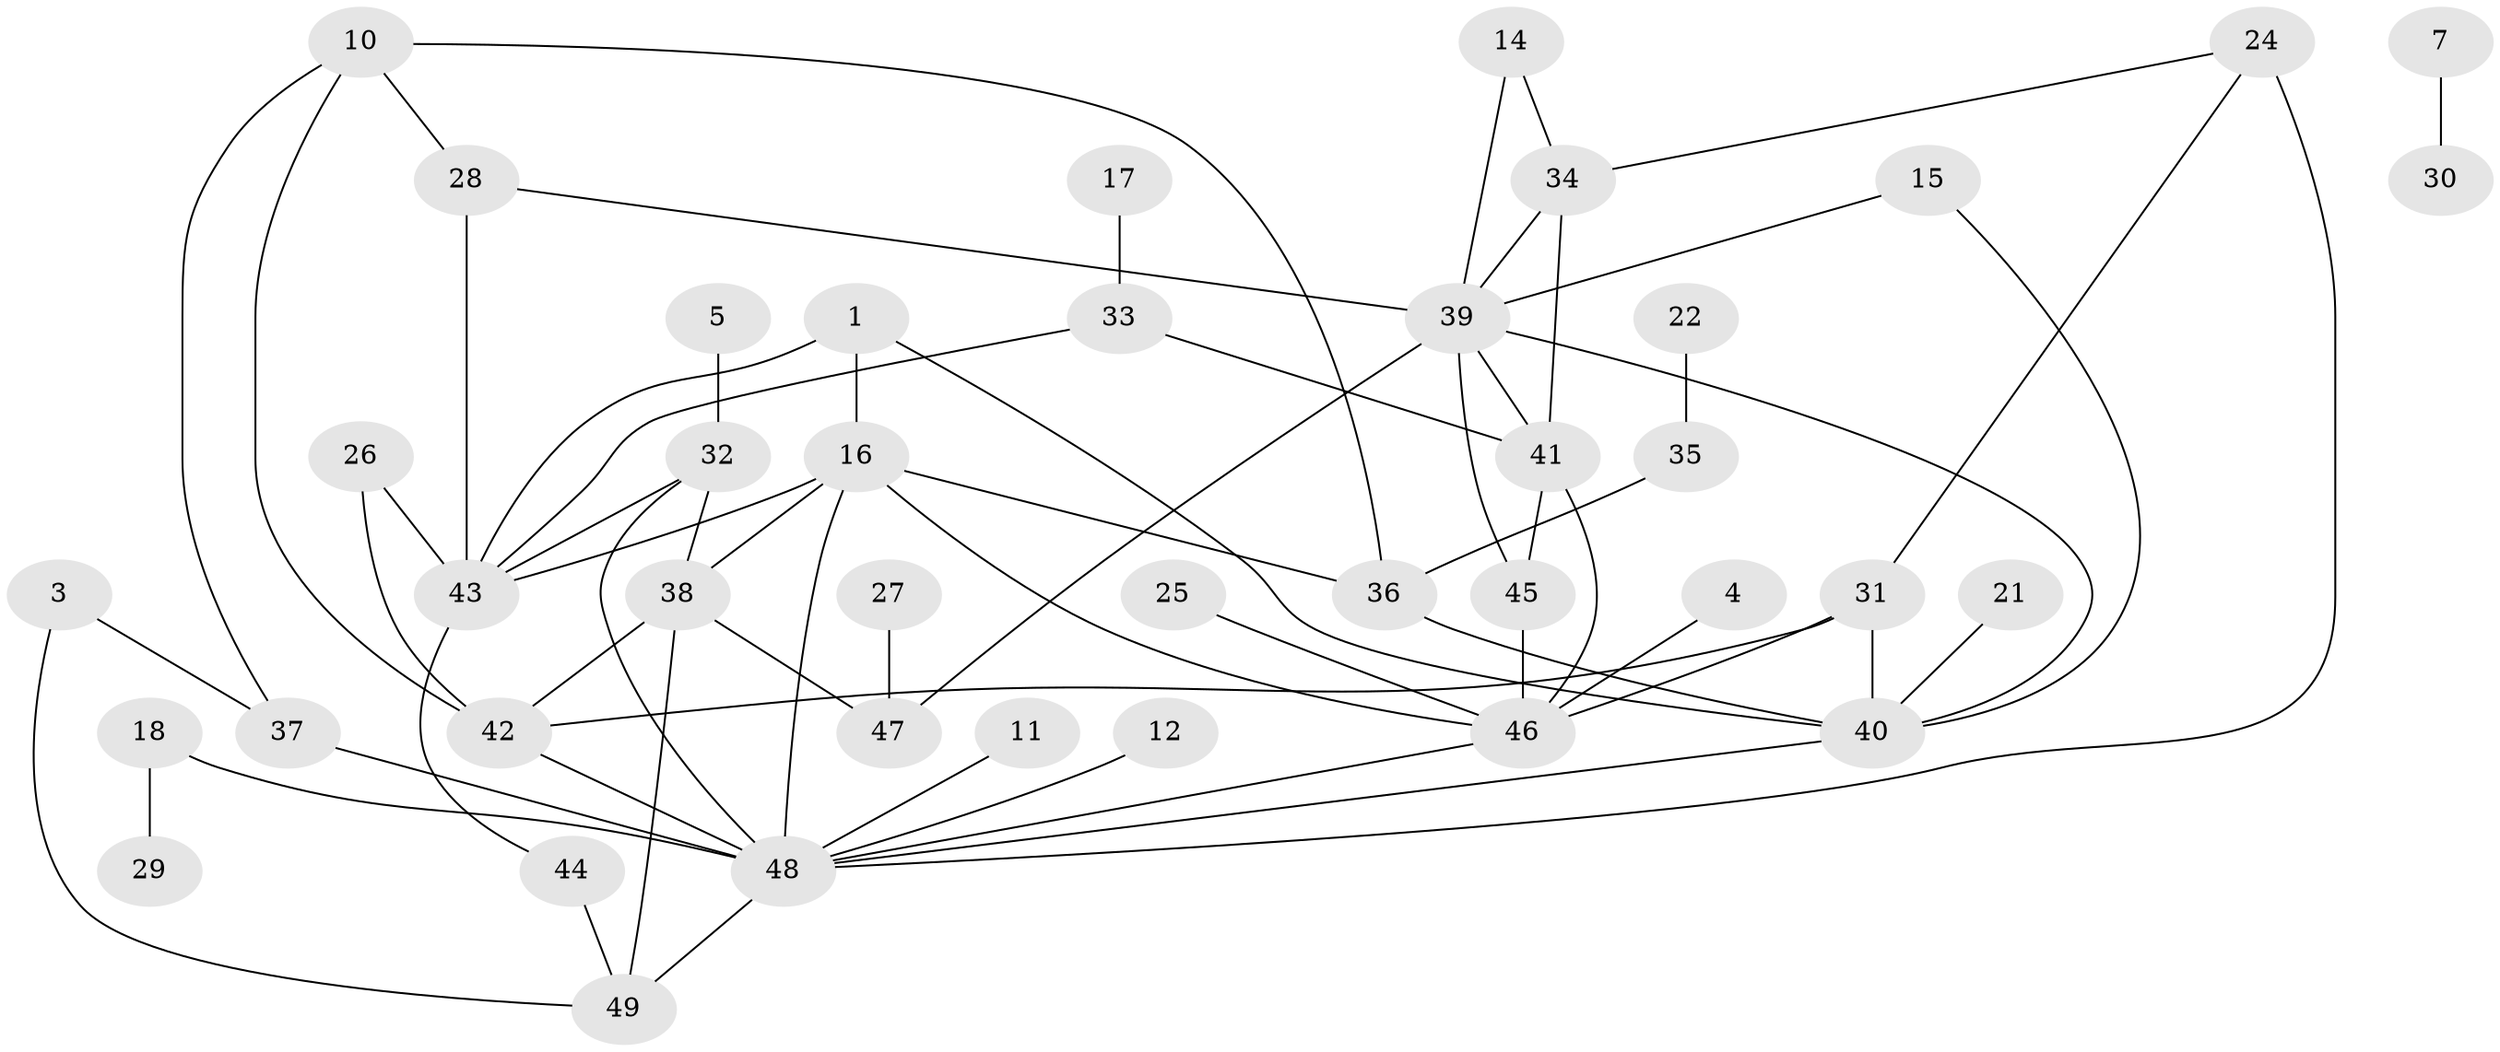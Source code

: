 // original degree distribution, {2: 0.2755102040816326, 1: 0.21428571428571427, 3: 0.21428571428571427, 6: 0.02040816326530612, 0: 0.08163265306122448, 5: 0.030612244897959183, 4: 0.14285714285714285, 7: 0.01020408163265306, 8: 0.01020408163265306}
// Generated by graph-tools (version 1.1) at 2025/25/03/09/25 03:25:24]
// undirected, 41 vertices, 66 edges
graph export_dot {
graph [start="1"]
  node [color=gray90,style=filled];
  1;
  3;
  4;
  5;
  7;
  10;
  11;
  12;
  14;
  15;
  16;
  17;
  18;
  21;
  22;
  24;
  25;
  26;
  27;
  28;
  29;
  30;
  31;
  32;
  33;
  34;
  35;
  36;
  37;
  38;
  39;
  40;
  41;
  42;
  43;
  44;
  45;
  46;
  47;
  48;
  49;
  1 -- 16 [weight=1.0];
  1 -- 40 [weight=1.0];
  1 -- 43 [weight=1.0];
  3 -- 37 [weight=1.0];
  3 -- 49 [weight=1.0];
  4 -- 46 [weight=1.0];
  5 -- 32 [weight=1.0];
  7 -- 30 [weight=1.0];
  10 -- 28 [weight=1.0];
  10 -- 36 [weight=1.0];
  10 -- 37 [weight=1.0];
  10 -- 42 [weight=1.0];
  11 -- 48 [weight=1.0];
  12 -- 48 [weight=1.0];
  14 -- 34 [weight=1.0];
  14 -- 39 [weight=1.0];
  15 -- 39 [weight=1.0];
  15 -- 40 [weight=1.0];
  16 -- 36 [weight=1.0];
  16 -- 38 [weight=1.0];
  16 -- 43 [weight=1.0];
  16 -- 46 [weight=1.0];
  16 -- 48 [weight=1.0];
  17 -- 33 [weight=1.0];
  18 -- 29 [weight=1.0];
  18 -- 48 [weight=1.0];
  21 -- 40 [weight=1.0];
  22 -- 35 [weight=1.0];
  24 -- 31 [weight=1.0];
  24 -- 34 [weight=1.0];
  24 -- 48 [weight=1.0];
  25 -- 46 [weight=1.0];
  26 -- 42 [weight=1.0];
  26 -- 43 [weight=1.0];
  27 -- 47 [weight=1.0];
  28 -- 39 [weight=1.0];
  28 -- 43 [weight=1.0];
  31 -- 40 [weight=1.0];
  31 -- 42 [weight=1.0];
  31 -- 46 [weight=1.0];
  32 -- 38 [weight=1.0];
  32 -- 43 [weight=1.0];
  32 -- 48 [weight=1.0];
  33 -- 41 [weight=1.0];
  33 -- 43 [weight=1.0];
  34 -- 39 [weight=1.0];
  34 -- 41 [weight=1.0];
  35 -- 36 [weight=1.0];
  36 -- 40 [weight=1.0];
  37 -- 48 [weight=1.0];
  38 -- 42 [weight=1.0];
  38 -- 47 [weight=1.0];
  38 -- 49 [weight=2.0];
  39 -- 40 [weight=1.0];
  39 -- 41 [weight=1.0];
  39 -- 45 [weight=1.0];
  39 -- 47 [weight=2.0];
  40 -- 48 [weight=1.0];
  41 -- 45 [weight=1.0];
  41 -- 46 [weight=1.0];
  42 -- 48 [weight=1.0];
  43 -- 44 [weight=1.0];
  44 -- 49 [weight=2.0];
  45 -- 46 [weight=1.0];
  46 -- 48 [weight=1.0];
  48 -- 49 [weight=1.0];
}
